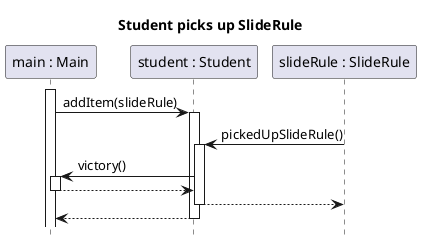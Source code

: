 @startuml item-code-of-studies-use

title Student picks up SlideRule
hide footbox

participant "main : Main" as main
participant "student : Student" as student
participant "slideRule : SlideRule" as slide
activate main

main-> student ++: addItem(slideRule)
	slide -> student ++: pickedUpSlideRule()
        student -> main ++: victory()
        return
        return
	return


@enduml